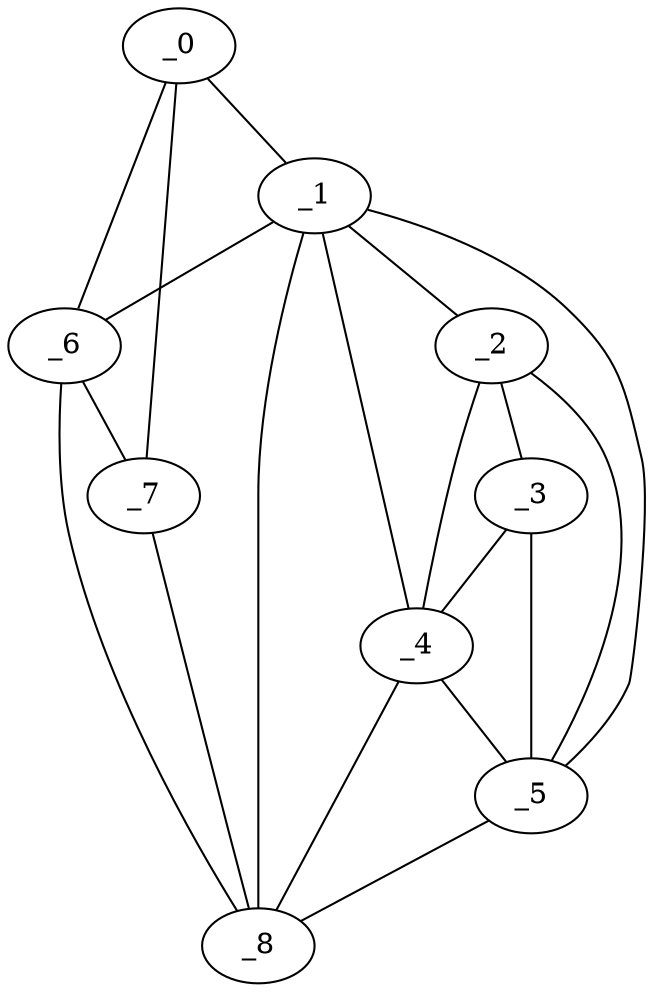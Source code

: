 graph "obj50__75.gxl" {
	_0	 [x=34,
		y=93];
	_1	 [x=47,
		y=39];
	_0 -- _1	 [valence=1];
	_6	 [x=94,
		y=84];
	_0 -- _6	 [valence=2];
	_7	 [x=96,
		y=116];
	_0 -- _7	 [valence=1];
	_2	 [x=65,
		y=23];
	_1 -- _2	 [valence=1];
	_4	 [x=73,
		y=10];
	_1 -- _4	 [valence=1];
	_5	 [x=82,
		y=39];
	_1 -- _5	 [valence=2];
	_1 -- _6	 [valence=2];
	_8	 [x=98,
		y=65];
	_1 -- _8	 [valence=2];
	_3	 [x=71,
		y=17];
	_2 -- _3	 [valence=2];
	_2 -- _4	 [valence=1];
	_2 -- _5	 [valence=2];
	_3 -- _4	 [valence=2];
	_3 -- _5	 [valence=1];
	_4 -- _5	 [valence=2];
	_4 -- _8	 [valence=1];
	_5 -- _8	 [valence=2];
	_6 -- _7	 [valence=2];
	_6 -- _8	 [valence=2];
	_7 -- _8	 [valence=1];
}
